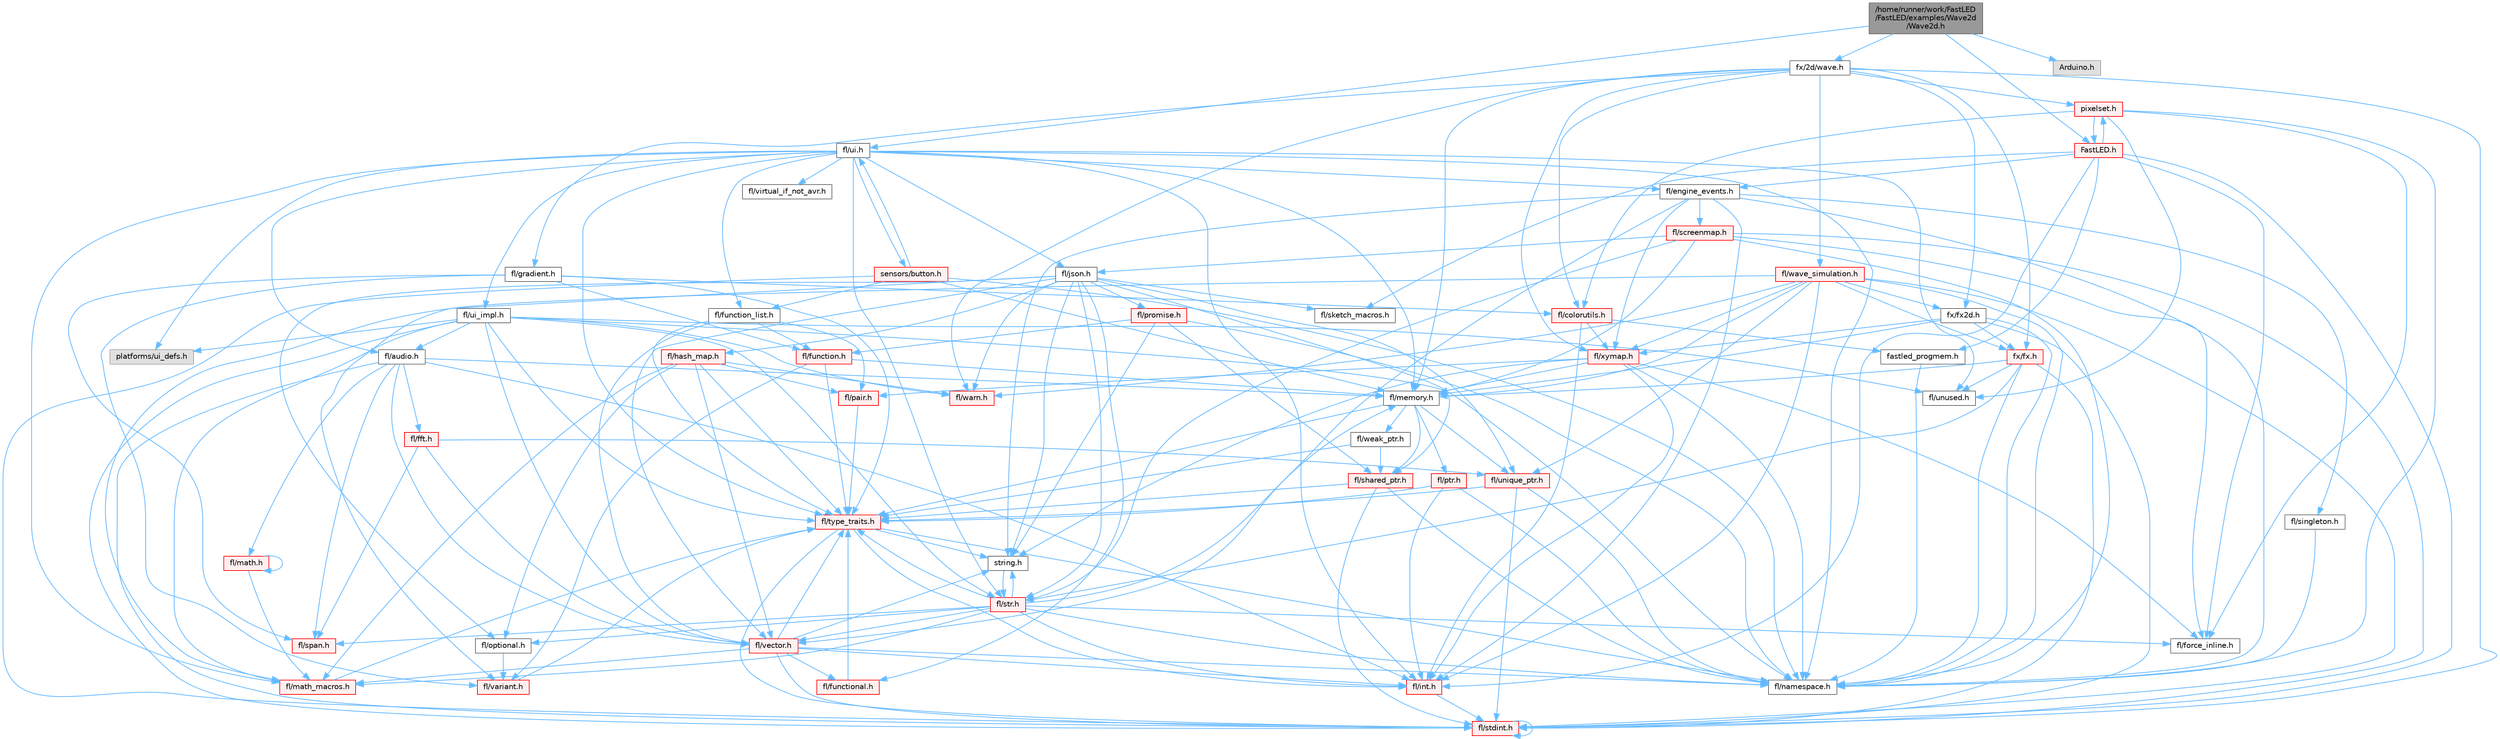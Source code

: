 digraph "/home/runner/work/FastLED/FastLED/examples/Wave2d/Wave2d.h"
{
 // INTERACTIVE_SVG=YES
 // LATEX_PDF_SIZE
  bgcolor="transparent";
  edge [fontname=Helvetica,fontsize=10,labelfontname=Helvetica,labelfontsize=10];
  node [fontname=Helvetica,fontsize=10,shape=box,height=0.2,width=0.4];
  Node1 [id="Node000001",label="/home/runner/work/FastLED\l/FastLED/examples/Wave2d\l/Wave2d.h",height=0.2,width=0.4,color="gray40", fillcolor="grey60", style="filled", fontcolor="black",tooltip=" "];
  Node1 -> Node2 [id="edge1_Node000001_Node000002",color="steelblue1",style="solid",tooltip=" "];
  Node2 [id="Node000002",label="fl/ui.h",height=0.2,width=0.4,color="grey40", fillcolor="white", style="filled",URL="$d9/d3b/ui_8h.html",tooltip=" "];
  Node2 -> Node3 [id="edge2_Node000002_Node000003",color="steelblue1",style="solid",tooltip=" "];
  Node3 [id="Node000003",label="fl/namespace.h",height=0.2,width=0.4,color="grey40", fillcolor="white", style="filled",URL="$df/d2a/namespace_8h.html",tooltip="Implements the FastLED namespace macros."];
  Node2 -> Node4 [id="edge3_Node000002_Node000004",color="steelblue1",style="solid",tooltip=" "];
  Node4 [id="Node000004",label="fl/memory.h",height=0.2,width=0.4,color="grey40", fillcolor="white", style="filled",URL="$dc/d18/memory_8h.html",tooltip=" "];
  Node4 -> Node5 [id="edge4_Node000004_Node000005",color="steelblue1",style="solid",tooltip=" "];
  Node5 [id="Node000005",label="fl/ptr.h",height=0.2,width=0.4,color="red", fillcolor="#FFF0F0", style="filled",URL="$dd/d98/ptr_8h.html",tooltip=" "];
  Node5 -> Node3 [id="edge5_Node000005_Node000003",color="steelblue1",style="solid",tooltip=" "];
  Node5 -> Node8 [id="edge6_Node000005_Node000008",color="steelblue1",style="solid",tooltip=" "];
  Node8 [id="Node000008",label="fl/type_traits.h",height=0.2,width=0.4,color="red", fillcolor="#FFF0F0", style="filled",URL="$df/d63/type__traits_8h.html",tooltip=" "];
  Node8 -> Node9 [id="edge7_Node000008_Node000009",color="steelblue1",style="solid",tooltip=" "];
  Node9 [id="Node000009",label="string.h",height=0.2,width=0.4,color="grey40", fillcolor="white", style="filled",URL="$da/d66/string_8h.html",tooltip=" "];
  Node9 -> Node10 [id="edge8_Node000009_Node000010",color="steelblue1",style="solid",tooltip=" "];
  Node10 [id="Node000010",label="fl/str.h",height=0.2,width=0.4,color="red", fillcolor="#FFF0F0", style="filled",URL="$d1/d93/str_8h.html",tooltip=" "];
  Node10 -> Node11 [id="edge9_Node000010_Node000011",color="steelblue1",style="solid",tooltip=" "];
  Node11 [id="Node000011",label="fl/int.h",height=0.2,width=0.4,color="red", fillcolor="#FFF0F0", style="filled",URL="$d3/d7e/int_8h.html",tooltip=" "];
  Node11 -> Node12 [id="edge10_Node000011_Node000012",color="steelblue1",style="solid",tooltip=" "];
  Node12 [id="Node000012",label="fl/stdint.h",height=0.2,width=0.4,color="red", fillcolor="#FFF0F0", style="filled",URL="$df/dd8/stdint_8h.html",tooltip=" "];
  Node12 -> Node12 [id="edge11_Node000012_Node000012",color="steelblue1",style="solid",tooltip=" "];
  Node10 -> Node9 [id="edge12_Node000010_Node000009",color="steelblue1",style="solid",tooltip=" "];
  Node10 -> Node20 [id="edge13_Node000010_Node000020",color="steelblue1",style="solid",tooltip=" "];
  Node20 [id="Node000020",label="fl/math_macros.h",height=0.2,width=0.4,color="red", fillcolor="#FFF0F0", style="filled",URL="$d8/db8/math__macros_8h.html",tooltip=" "];
  Node20 -> Node8 [id="edge14_Node000020_Node000008",color="steelblue1",style="solid",tooltip=" "];
  Node10 -> Node3 [id="edge15_Node000010_Node000003",color="steelblue1",style="solid",tooltip=" "];
  Node10 -> Node4 [id="edge16_Node000010_Node000004",color="steelblue1",style="solid",tooltip=" "];
  Node10 -> Node23 [id="edge17_Node000010_Node000023",color="steelblue1",style="solid",tooltip=" "];
  Node23 [id="Node000023",label="fl/optional.h",height=0.2,width=0.4,color="grey40", fillcolor="white", style="filled",URL="$dc/d62/optional_8h.html",tooltip=" "];
  Node23 -> Node24 [id="edge18_Node000023_Node000024",color="steelblue1",style="solid",tooltip=" "];
  Node24 [id="Node000024",label="fl/variant.h",height=0.2,width=0.4,color="red", fillcolor="#FFF0F0", style="filled",URL="$d6/d10/variant_8h.html",tooltip=" "];
  Node24 -> Node8 [id="edge19_Node000024_Node000008",color="steelblue1",style="solid",tooltip=" "];
  Node10 -> Node8 [id="edge20_Node000010_Node000008",color="steelblue1",style="solid",tooltip=" "];
  Node10 -> Node27 [id="edge21_Node000010_Node000027",color="steelblue1",style="solid",tooltip=" "];
  Node27 [id="Node000027",label="fl/vector.h",height=0.2,width=0.4,color="red", fillcolor="#FFF0F0", style="filled",URL="$d6/d68/vector_8h.html",tooltip=" "];
  Node27 -> Node12 [id="edge22_Node000027_Node000012",color="steelblue1",style="solid",tooltip=" "];
  Node27 -> Node11 [id="edge23_Node000027_Node000011",color="steelblue1",style="solid",tooltip=" "];
  Node27 -> Node9 [id="edge24_Node000027_Node000009",color="steelblue1",style="solid",tooltip=" "];
  Node27 -> Node28 [id="edge25_Node000027_Node000028",color="steelblue1",style="solid",tooltip=" "];
  Node28 [id="Node000028",label="fl/functional.h",height=0.2,width=0.4,color="red", fillcolor="#FFF0F0", style="filled",URL="$d8/dea/functional_8h.html",tooltip=" "];
  Node28 -> Node8 [id="edge26_Node000028_Node000008",color="steelblue1",style="solid",tooltip=" "];
  Node27 -> Node20 [id="edge27_Node000027_Node000020",color="steelblue1",style="solid",tooltip=" "];
  Node27 -> Node3 [id="edge28_Node000027_Node000003",color="steelblue1",style="solid",tooltip=" "];
  Node27 -> Node8 [id="edge29_Node000027_Node000008",color="steelblue1",style="solid",tooltip=" "];
  Node10 -> Node40 [id="edge30_Node000010_Node000040",color="steelblue1",style="solid",tooltip=" "];
  Node40 [id="Node000040",label="fl/span.h",height=0.2,width=0.4,color="red", fillcolor="#FFF0F0", style="filled",URL="$d4/d7a/span_8h.html",tooltip=" "];
  Node10 -> Node18 [id="edge31_Node000010_Node000018",color="steelblue1",style="solid",tooltip=" "];
  Node18 [id="Node000018",label="fl/force_inline.h",height=0.2,width=0.4,color="grey40", fillcolor="white", style="filled",URL="$d4/d64/force__inline_8h.html",tooltip=" "];
  Node8 -> Node12 [id="edge32_Node000008_Node000012",color="steelblue1",style="solid",tooltip=" "];
  Node8 -> Node3 [id="edge33_Node000008_Node000003",color="steelblue1",style="solid",tooltip=" "];
  Node8 -> Node11 [id="edge34_Node000008_Node000011",color="steelblue1",style="solid",tooltip=" "];
  Node5 -> Node11 [id="edge35_Node000005_Node000011",color="steelblue1",style="solid",tooltip=" "];
  Node4 -> Node47 [id="edge36_Node000004_Node000047",color="steelblue1",style="solid",tooltip=" "];
  Node47 [id="Node000047",label="fl/shared_ptr.h",height=0.2,width=0.4,color="red", fillcolor="#FFF0F0", style="filled",URL="$df/d6a/shared__ptr_8h.html",tooltip=" "];
  Node47 -> Node3 [id="edge37_Node000047_Node000003",color="steelblue1",style="solid",tooltip=" "];
  Node47 -> Node8 [id="edge38_Node000047_Node000008",color="steelblue1",style="solid",tooltip=" "];
  Node47 -> Node12 [id="edge39_Node000047_Node000012",color="steelblue1",style="solid",tooltip=" "];
  Node4 -> Node50 [id="edge40_Node000004_Node000050",color="steelblue1",style="solid",tooltip=" "];
  Node50 [id="Node000050",label="fl/weak_ptr.h",height=0.2,width=0.4,color="grey40", fillcolor="white", style="filled",URL="$dc/db4/weak__ptr_8h.html",tooltip=" "];
  Node50 -> Node47 [id="edge41_Node000050_Node000047",color="steelblue1",style="solid",tooltip=" "];
  Node50 -> Node8 [id="edge42_Node000050_Node000008",color="steelblue1",style="solid",tooltip=" "];
  Node4 -> Node7 [id="edge43_Node000004_Node000007",color="steelblue1",style="solid",tooltip=" "];
  Node7 [id="Node000007",label="fl/unique_ptr.h",height=0.2,width=0.4,color="red", fillcolor="#FFF0F0", style="filled",URL="$da/d4b/unique__ptr_8h.html",tooltip=" "];
  Node7 -> Node3 [id="edge44_Node000007_Node000003",color="steelblue1",style="solid",tooltip=" "];
  Node7 -> Node8 [id="edge45_Node000007_Node000008",color="steelblue1",style="solid",tooltip=" "];
  Node7 -> Node12 [id="edge46_Node000007_Node000012",color="steelblue1",style="solid",tooltip=" "];
  Node4 -> Node8 [id="edge47_Node000004_Node000008",color="steelblue1",style="solid",tooltip=" "];
  Node2 -> Node51 [id="edge48_Node000002_Node000051",color="steelblue1",style="solid",tooltip=" "];
  Node51 [id="Node000051",label="fl/json.h",height=0.2,width=0.4,color="grey40", fillcolor="white", style="filled",URL="$d7/d91/fl_2json_8h.html",tooltip="FastLED's Elegant JSON Library: fl::Json"];
  Node51 -> Node9 [id="edge49_Node000051_Node000009",color="steelblue1",style="solid",tooltip=" "];
  Node51 -> Node27 [id="edge50_Node000051_Node000027",color="steelblue1",style="solid",tooltip=" "];
  Node51 -> Node52 [id="edge51_Node000051_Node000052",color="steelblue1",style="solid",tooltip=" "];
  Node52 [id="Node000052",label="fl/hash_map.h",height=0.2,width=0.4,color="red", fillcolor="#FFF0F0", style="filled",URL="$d6/d13/hash__map_8h.html",tooltip=" "];
  Node52 -> Node23 [id="edge52_Node000052_Node000023",color="steelblue1",style="solid",tooltip=" "];
  Node52 -> Node56 [id="edge53_Node000052_Node000056",color="steelblue1",style="solid",tooltip=" "];
  Node56 [id="Node000056",label="fl/pair.h",height=0.2,width=0.4,color="red", fillcolor="#FFF0F0", style="filled",URL="$d3/d41/pair_8h.html",tooltip=" "];
  Node56 -> Node8 [id="edge54_Node000056_Node000008",color="steelblue1",style="solid",tooltip=" "];
  Node52 -> Node8 [id="edge55_Node000052_Node000008",color="steelblue1",style="solid",tooltip=" "];
  Node52 -> Node27 [id="edge56_Node000052_Node000027",color="steelblue1",style="solid",tooltip=" "];
  Node52 -> Node57 [id="edge57_Node000052_Node000057",color="steelblue1",style="solid",tooltip=" "];
  Node57 [id="Node000057",label="fl/warn.h",height=0.2,width=0.4,color="red", fillcolor="#FFF0F0", style="filled",URL="$de/d77/warn_8h.html",tooltip=" "];
  Node52 -> Node20 [id="edge58_Node000052_Node000020",color="steelblue1",style="solid",tooltip=" "];
  Node51 -> Node24 [id="edge59_Node000051_Node000024",color="steelblue1",style="solid",tooltip=" "];
  Node51 -> Node23 [id="edge60_Node000051_Node000023",color="steelblue1",style="solid",tooltip=" "];
  Node51 -> Node7 [id="edge61_Node000051_Node000007",color="steelblue1",style="solid",tooltip=" "];
  Node51 -> Node47 [id="edge62_Node000051_Node000047",color="steelblue1",style="solid",tooltip=" "];
  Node51 -> Node28 [id="edge63_Node000051_Node000028",color="steelblue1",style="solid",tooltip=" "];
  Node51 -> Node10 [id="edge64_Node000051_Node000010",color="steelblue1",style="solid",tooltip=" "];
  Node51 -> Node69 [id="edge65_Node000051_Node000069",color="steelblue1",style="solid",tooltip=" "];
  Node69 [id="Node000069",label="fl/promise.h",height=0.2,width=0.4,color="red", fillcolor="#FFF0F0", style="filled",URL="$d6/d17/promise_8h.html",tooltip="Promise-based fluent API for FastLED - standalone async primitives."];
  Node69 -> Node3 [id="edge66_Node000069_Node000003",color="steelblue1",style="solid",tooltip=" "];
  Node69 -> Node70 [id="edge67_Node000069_Node000070",color="steelblue1",style="solid",tooltip=" "];
  Node70 [id="Node000070",label="fl/function.h",height=0.2,width=0.4,color="red", fillcolor="#FFF0F0", style="filled",URL="$dd/d67/function_8h.html",tooltip=" "];
  Node70 -> Node4 [id="edge68_Node000070_Node000004",color="steelblue1",style="solid",tooltip=" "];
  Node70 -> Node8 [id="edge69_Node000070_Node000008",color="steelblue1",style="solid",tooltip=" "];
  Node70 -> Node24 [id="edge70_Node000070_Node000024",color="steelblue1",style="solid",tooltip=" "];
  Node69 -> Node9 [id="edge71_Node000069_Node000009",color="steelblue1",style="solid",tooltip=" "];
  Node69 -> Node47 [id="edge72_Node000069_Node000047",color="steelblue1",style="solid",tooltip=" "];
  Node51 -> Node57 [id="edge73_Node000051_Node000057",color="steelblue1",style="solid",tooltip=" "];
  Node51 -> Node68 [id="edge74_Node000051_Node000068",color="steelblue1",style="solid",tooltip=" "];
  Node68 [id="Node000068",label="fl/sketch_macros.h",height=0.2,width=0.4,color="grey40", fillcolor="white", style="filled",URL="$d1/dbc/sketch__macros_8h.html",tooltip=" "];
  Node2 -> Node10 [id="edge75_Node000002_Node000010",color="steelblue1",style="solid",tooltip=" "];
  Node2 -> Node11 [id="edge76_Node000002_Node000011",color="steelblue1",style="solid",tooltip=" "];
  Node2 -> Node71 [id="edge77_Node000002_Node000071",color="steelblue1",style="solid",tooltip=" "];
  Node71 [id="Node000071",label="fl/audio.h",height=0.2,width=0.4,color="grey40", fillcolor="white", style="filled",URL="$da/d09/audio_8h.html",tooltip=" "];
  Node71 -> Node72 [id="edge78_Node000071_Node000072",color="steelblue1",style="solid",tooltip=" "];
  Node72 [id="Node000072",label="fl/fft.h",height=0.2,width=0.4,color="red", fillcolor="#FFF0F0", style="filled",URL="$d7/d76/fft_8h.html",tooltip=" "];
  Node72 -> Node7 [id="edge79_Node000072_Node000007",color="steelblue1",style="solid",tooltip=" "];
  Node72 -> Node40 [id="edge80_Node000072_Node000040",color="steelblue1",style="solid",tooltip=" "];
  Node72 -> Node27 [id="edge81_Node000072_Node000027",color="steelblue1",style="solid",tooltip=" "];
  Node71 -> Node16 [id="edge82_Node000071_Node000016",color="steelblue1",style="solid",tooltip=" "];
  Node16 [id="Node000016",label="fl/math.h",height=0.2,width=0.4,color="red", fillcolor="#FFF0F0", style="filled",URL="$df/db1/math_8h.html",tooltip=" "];
  Node16 -> Node16 [id="edge83_Node000016_Node000016",color="steelblue1",style="solid",tooltip=" "];
  Node16 -> Node20 [id="edge84_Node000016_Node000020",color="steelblue1",style="solid",tooltip=" "];
  Node71 -> Node4 [id="edge85_Node000071_Node000004",color="steelblue1",style="solid",tooltip=" "];
  Node71 -> Node40 [id="edge86_Node000071_Node000040",color="steelblue1",style="solid",tooltip=" "];
  Node71 -> Node27 [id="edge87_Node000071_Node000027",color="steelblue1",style="solid",tooltip=" "];
  Node71 -> Node11 [id="edge88_Node000071_Node000011",color="steelblue1",style="solid",tooltip=" "];
  Node71 -> Node12 [id="edge89_Node000071_Node000012",color="steelblue1",style="solid",tooltip=" "];
  Node2 -> Node73 [id="edge90_Node000002_Node000073",color="steelblue1",style="solid",tooltip=" "];
  Node73 [id="Node000073",label="fl/engine_events.h",height=0.2,width=0.4,color="grey40", fillcolor="white", style="filled",URL="$db/dc0/engine__events_8h.html",tooltip=" "];
  Node73 -> Node3 [id="edge91_Node000073_Node000003",color="steelblue1",style="solid",tooltip=" "];
  Node73 -> Node74 [id="edge92_Node000073_Node000074",color="steelblue1",style="solid",tooltip=" "];
  Node74 [id="Node000074",label="fl/screenmap.h",height=0.2,width=0.4,color="red", fillcolor="#FFF0F0", style="filled",URL="$d7/d97/screenmap_8h.html",tooltip=" "];
  Node74 -> Node12 [id="edge93_Node000074_Node000012",color="steelblue1",style="solid",tooltip=" "];
  Node74 -> Node18 [id="edge94_Node000074_Node000018",color="steelblue1",style="solid",tooltip=" "];
  Node74 -> Node4 [id="edge95_Node000074_Node000004",color="steelblue1",style="solid",tooltip=" "];
  Node74 -> Node3 [id="edge96_Node000074_Node000003",color="steelblue1",style="solid",tooltip=" "];
  Node74 -> Node10 [id="edge97_Node000074_Node000010",color="steelblue1",style="solid",tooltip=" "];
  Node74 -> Node51 [id="edge98_Node000074_Node000051",color="steelblue1",style="solid",tooltip=" "];
  Node73 -> Node83 [id="edge99_Node000073_Node000083",color="steelblue1",style="solid",tooltip=" "];
  Node83 [id="Node000083",label="fl/singleton.h",height=0.2,width=0.4,color="grey40", fillcolor="white", style="filled",URL="$d4/d0b/singleton_8h.html",tooltip=" "];
  Node83 -> Node3 [id="edge100_Node000083_Node000003",color="steelblue1",style="solid",tooltip=" "];
  Node73 -> Node27 [id="edge101_Node000073_Node000027",color="steelblue1",style="solid",tooltip=" "];
  Node73 -> Node84 [id="edge102_Node000073_Node000084",color="steelblue1",style="solid",tooltip=" "];
  Node84 [id="Node000084",label="fl/xymap.h",height=0.2,width=0.4,color="red", fillcolor="#FFF0F0", style="filled",URL="$da/d61/xymap_8h.html",tooltip=" "];
  Node84 -> Node11 [id="edge103_Node000084_Node000011",color="steelblue1",style="solid",tooltip=" "];
  Node84 -> Node3 [id="edge104_Node000084_Node000003",color="steelblue1",style="solid",tooltip=" "];
  Node84 -> Node18 [id="edge105_Node000084_Node000018",color="steelblue1",style="solid",tooltip=" "];
  Node84 -> Node56 [id="edge106_Node000084_Node000056",color="steelblue1",style="solid",tooltip=" "];
  Node84 -> Node9 [id="edge107_Node000084_Node000009",color="steelblue1",style="solid",tooltip=" "];
  Node84 -> Node4 [id="edge108_Node000084_Node000004",color="steelblue1",style="solid",tooltip=" "];
  Node73 -> Node9 [id="edge109_Node000073_Node000009",color="steelblue1",style="solid",tooltip=" "];
  Node73 -> Node11 [id="edge110_Node000073_Node000011",color="steelblue1",style="solid",tooltip=" "];
  Node2 -> Node86 [id="edge111_Node000002_Node000086",color="steelblue1",style="solid",tooltip=" "];
  Node86 [id="Node000086",label="fl/function_list.h",height=0.2,width=0.4,color="grey40", fillcolor="white", style="filled",URL="$d0/d64/function__list_8h.html",tooltip=" "];
  Node86 -> Node70 [id="edge112_Node000086_Node000070",color="steelblue1",style="solid",tooltip=" "];
  Node86 -> Node56 [id="edge113_Node000086_Node000056",color="steelblue1",style="solid",tooltip=" "];
  Node86 -> Node27 [id="edge114_Node000086_Node000027",color="steelblue1",style="solid",tooltip=" "];
  Node86 -> Node8 [id="edge115_Node000086_Node000008",color="steelblue1",style="solid",tooltip=" "];
  Node2 -> Node20 [id="edge116_Node000002_Node000020",color="steelblue1",style="solid",tooltip=" "];
  Node2 -> Node8 [id="edge117_Node000002_Node000008",color="steelblue1",style="solid",tooltip=" "];
  Node2 -> Node87 [id="edge118_Node000002_Node000087",color="steelblue1",style="solid",tooltip=" "];
  Node87 [id="Node000087",label="fl/ui_impl.h",height=0.2,width=0.4,color="grey40", fillcolor="white", style="filled",URL="$d6/dc0/ui__impl_8h.html",tooltip=" "];
  Node87 -> Node12 [id="edge119_Node000087_Node000012",color="steelblue1",style="solid",tooltip=" "];
  Node87 -> Node71 [id="edge120_Node000087_Node000071",color="steelblue1",style="solid",tooltip=" "];
  Node87 -> Node20 [id="edge121_Node000087_Node000020",color="steelblue1",style="solid",tooltip=" "];
  Node87 -> Node3 [id="edge122_Node000087_Node000003",color="steelblue1",style="solid",tooltip=" "];
  Node87 -> Node10 [id="edge123_Node000087_Node000010",color="steelblue1",style="solid",tooltip=" "];
  Node87 -> Node8 [id="edge124_Node000087_Node000008",color="steelblue1",style="solid",tooltip=" "];
  Node87 -> Node36 [id="edge125_Node000087_Node000036",color="steelblue1",style="solid",tooltip=" "];
  Node36 [id="Node000036",label="fl/unused.h",height=0.2,width=0.4,color="grey40", fillcolor="white", style="filled",URL="$d8/d4b/unused_8h.html",tooltip=" "];
  Node87 -> Node27 [id="edge126_Node000087_Node000027",color="steelblue1",style="solid",tooltip=" "];
  Node87 -> Node57 [id="edge127_Node000087_Node000057",color="steelblue1",style="solid",tooltip=" "];
  Node87 -> Node88 [id="edge128_Node000087_Node000088",color="steelblue1",style="solid",tooltip=" "];
  Node88 [id="Node000088",label="platforms/ui_defs.h",height=0.2,width=0.4,color="grey60", fillcolor="#E0E0E0", style="filled",tooltip=" "];
  Node2 -> Node36 [id="edge129_Node000002_Node000036",color="steelblue1",style="solid",tooltip=" "];
  Node2 -> Node88 [id="edge130_Node000002_Node000088",color="steelblue1",style="solid",tooltip=" "];
  Node2 -> Node89 [id="edge131_Node000002_Node000089",color="steelblue1",style="solid",tooltip=" "];
  Node89 [id="Node000089",label="sensors/button.h",height=0.2,width=0.4,color="red", fillcolor="#FFF0F0", style="filled",URL="$d7/d0e/button_8h.html",tooltip=" "];
  Node89 -> Node12 [id="edge132_Node000089_Node000012",color="steelblue1",style="solid",tooltip=" "];
  Node89 -> Node86 [id="edge133_Node000089_Node000086",color="steelblue1",style="solid",tooltip=" "];
  Node89 -> Node3 [id="edge134_Node000089_Node000003",color="steelblue1",style="solid",tooltip=" "];
  Node89 -> Node4 [id="edge135_Node000089_Node000004",color="steelblue1",style="solid",tooltip=" "];
  Node89 -> Node2 [id="edge136_Node000089_Node000002",color="steelblue1",style="solid",tooltip=" "];
  Node2 -> Node91 [id="edge137_Node000002_Node000091",color="steelblue1",style="solid",tooltip=" "];
  Node91 [id="Node000091",label="fl/virtual_if_not_avr.h",height=0.2,width=0.4,color="grey40", fillcolor="white", style="filled",URL="$da/ddb/virtual__if__not__avr_8h.html",tooltip=" "];
  Node1 -> Node92 [id="edge138_Node000001_Node000092",color="steelblue1",style="solid",tooltip=" "];
  Node92 [id="Node000092",label="fx/2d/wave.h",height=0.2,width=0.4,color="grey40", fillcolor="white", style="filled",URL="$de/de9/src_2fx_22d_2wave_8h.html",tooltip=" "];
  Node92 -> Node12 [id="edge139_Node000092_Node000012",color="steelblue1",style="solid",tooltip=" "];
  Node92 -> Node57 [id="edge140_Node000092_Node000057",color="steelblue1",style="solid",tooltip=" "];
  Node92 -> Node93 [id="edge141_Node000092_Node000093",color="steelblue1",style="solid",tooltip=" "];
  Node93 [id="Node000093",label="fl/colorutils.h",height=0.2,width=0.4,color="red", fillcolor="#FFF0F0", style="filled",URL="$d7/df9/fl_2colorutils_8h.html",tooltip="Utility functions for color fill, palettes, blending, and more."];
  Node93 -> Node11 [id="edge142_Node000093_Node000011",color="steelblue1",style="solid",tooltip=" "];
  Node93 -> Node67 [id="edge143_Node000093_Node000067",color="steelblue1",style="solid",tooltip=" "];
  Node67 [id="Node000067",label="fastled_progmem.h",height=0.2,width=0.4,color="grey40", fillcolor="white", style="filled",URL="$df/dab/fastled__progmem_8h.html",tooltip="Wrapper definitions to allow seamless use of PROGMEM in environments that have it."];
  Node67 -> Node3 [id="edge144_Node000067_Node000003",color="steelblue1",style="solid",tooltip=" "];
  Node93 -> Node84 [id="edge145_Node000093_Node000084",color="steelblue1",style="solid",tooltip=" "];
  Node92 -> Node98 [id="edge146_Node000092_Node000098",color="steelblue1",style="solid",tooltip=" "];
  Node98 [id="Node000098",label="fl/gradient.h",height=0.2,width=0.4,color="grey40", fillcolor="white", style="filled",URL="$db/dfe/gradient_8h.html",tooltip=" "];
  Node98 -> Node93 [id="edge147_Node000098_Node000093",color="steelblue1",style="solid",tooltip=" "];
  Node98 -> Node70 [id="edge148_Node000098_Node000070",color="steelblue1",style="solid",tooltip=" "];
  Node98 -> Node40 [id="edge149_Node000098_Node000040",color="steelblue1",style="solid",tooltip=" "];
  Node98 -> Node8 [id="edge150_Node000098_Node000008",color="steelblue1",style="solid",tooltip=" "];
  Node98 -> Node24 [id="edge151_Node000098_Node000024",color="steelblue1",style="solid",tooltip=" "];
  Node92 -> Node4 [id="edge152_Node000092_Node000004",color="steelblue1",style="solid",tooltip=" "];
  Node92 -> Node99 [id="edge153_Node000092_Node000099",color="steelblue1",style="solid",tooltip=" "];
  Node99 [id="Node000099",label="fl/wave_simulation.h",height=0.2,width=0.4,color="red", fillcolor="#FFF0F0", style="filled",URL="$dc/d36/wave__simulation_8h.html",tooltip=" "];
  Node99 -> Node12 [id="edge154_Node000099_Node000012",color="steelblue1",style="solid",tooltip=" "];
  Node99 -> Node20 [id="edge155_Node000099_Node000020",color="steelblue1",style="solid",tooltip=" "];
  Node99 -> Node3 [id="edge156_Node000099_Node000003",color="steelblue1",style="solid",tooltip=" "];
  Node99 -> Node7 [id="edge157_Node000099_Node000007",color="steelblue1",style="solid",tooltip=" "];
  Node99 -> Node57 [id="edge158_Node000099_Node000057",color="steelblue1",style="solid",tooltip=" "];
  Node99 -> Node4 [id="edge159_Node000099_Node000004",color="steelblue1",style="solid",tooltip=" "];
  Node99 -> Node84 [id="edge160_Node000099_Node000084",color="steelblue1",style="solid",tooltip=" "];
  Node99 -> Node102 [id="edge161_Node000099_Node000102",color="steelblue1",style="solid",tooltip=" "];
  Node102 [id="Node000102",label="fx/fx.h",height=0.2,width=0.4,color="red", fillcolor="#FFF0F0", style="filled",URL="$d2/d0c/fx_8h.html",tooltip=" "];
  Node102 -> Node12 [id="edge162_Node000102_Node000012",color="steelblue1",style="solid",tooltip=" "];
  Node102 -> Node3 [id="edge163_Node000102_Node000003",color="steelblue1",style="solid",tooltip=" "];
  Node102 -> Node4 [id="edge164_Node000102_Node000004",color="steelblue1",style="solid",tooltip=" "];
  Node102 -> Node10 [id="edge165_Node000102_Node000010",color="steelblue1",style="solid",tooltip=" "];
  Node102 -> Node36 [id="edge166_Node000102_Node000036",color="steelblue1",style="solid",tooltip=" "];
  Node99 -> Node105 [id="edge167_Node000099_Node000105",color="steelblue1",style="solid",tooltip=" "];
  Node105 [id="Node000105",label="fx/fx2d.h",height=0.2,width=0.4,color="grey40", fillcolor="white", style="filled",URL="$d9/d43/fx2d_8h.html",tooltip=" "];
  Node105 -> Node12 [id="edge168_Node000105_Node000012",color="steelblue1",style="solid",tooltip=" "];
  Node105 -> Node3 [id="edge169_Node000105_Node000003",color="steelblue1",style="solid",tooltip=" "];
  Node105 -> Node4 [id="edge170_Node000105_Node000004",color="steelblue1",style="solid",tooltip=" "];
  Node105 -> Node84 [id="edge171_Node000105_Node000084",color="steelblue1",style="solid",tooltip=" "];
  Node105 -> Node102 [id="edge172_Node000105_Node000102",color="steelblue1",style="solid",tooltip=" "];
  Node99 -> Node11 [id="edge173_Node000099_Node000011",color="steelblue1",style="solid",tooltip=" "];
  Node92 -> Node84 [id="edge174_Node000092_Node000084",color="steelblue1",style="solid",tooltip=" "];
  Node92 -> Node102 [id="edge175_Node000092_Node000102",color="steelblue1",style="solid",tooltip=" "];
  Node92 -> Node105 [id="edge176_Node000092_Node000105",color="steelblue1",style="solid",tooltip=" "];
  Node92 -> Node107 [id="edge177_Node000092_Node000107",color="steelblue1",style="solid",tooltip=" "];
  Node107 [id="Node000107",label="pixelset.h",height=0.2,width=0.4,color="red", fillcolor="#FFF0F0", style="filled",URL="$d4/d46/pixelset_8h.html",tooltip="Declares classes for managing logical groups of LEDs."];
  Node107 -> Node18 [id="edge178_Node000107_Node000018",color="steelblue1",style="solid",tooltip=" "];
  Node107 -> Node3 [id="edge179_Node000107_Node000003",color="steelblue1",style="solid",tooltip=" "];
  Node107 -> Node36 [id="edge180_Node000107_Node000036",color="steelblue1",style="solid",tooltip=" "];
  Node107 -> Node93 [id="edge181_Node000107_Node000093",color="steelblue1",style="solid",tooltip=" "];
  Node107 -> Node108 [id="edge182_Node000107_Node000108",color="steelblue1",style="solid",tooltip=" "];
  Node108 [id="Node000108",label="FastLED.h",height=0.2,width=0.4,color="red", fillcolor="#FFF0F0", style="filled",URL="$db/d97/_fast_l_e_d_8h.html",tooltip="central include file for FastLED, defines the CFastLED class/object"];
  Node108 -> Node12 [id="edge183_Node000108_Node000012",color="steelblue1",style="solid",tooltip=" "];
  Node108 -> Node18 [id="edge184_Node000108_Node000018",color="steelblue1",style="solid",tooltip=" "];
  Node108 -> Node67 [id="edge185_Node000108_Node000067",color="steelblue1",style="solid",tooltip=" "];
  Node108 -> Node107 [id="edge186_Node000108_Node000107",color="steelblue1",style="solid",tooltip=" "];
  Node108 -> Node73 [id="edge187_Node000108_Node000073",color="steelblue1",style="solid",tooltip=" "];
  Node108 -> Node11 [id="edge188_Node000108_Node000011",color="steelblue1",style="solid",tooltip=" "];
  Node108 -> Node68 [id="edge189_Node000108_Node000068",color="steelblue1",style="solid",tooltip=" "];
  Node1 -> Node156 [id="edge190_Node000001_Node000156",color="steelblue1",style="solid",tooltip=" "];
  Node156 [id="Node000156",label="Arduino.h",height=0.2,width=0.4,color="grey60", fillcolor="#E0E0E0", style="filled",tooltip=" "];
  Node1 -> Node108 [id="edge191_Node000001_Node000108",color="steelblue1",style="solid",tooltip=" "];
}
